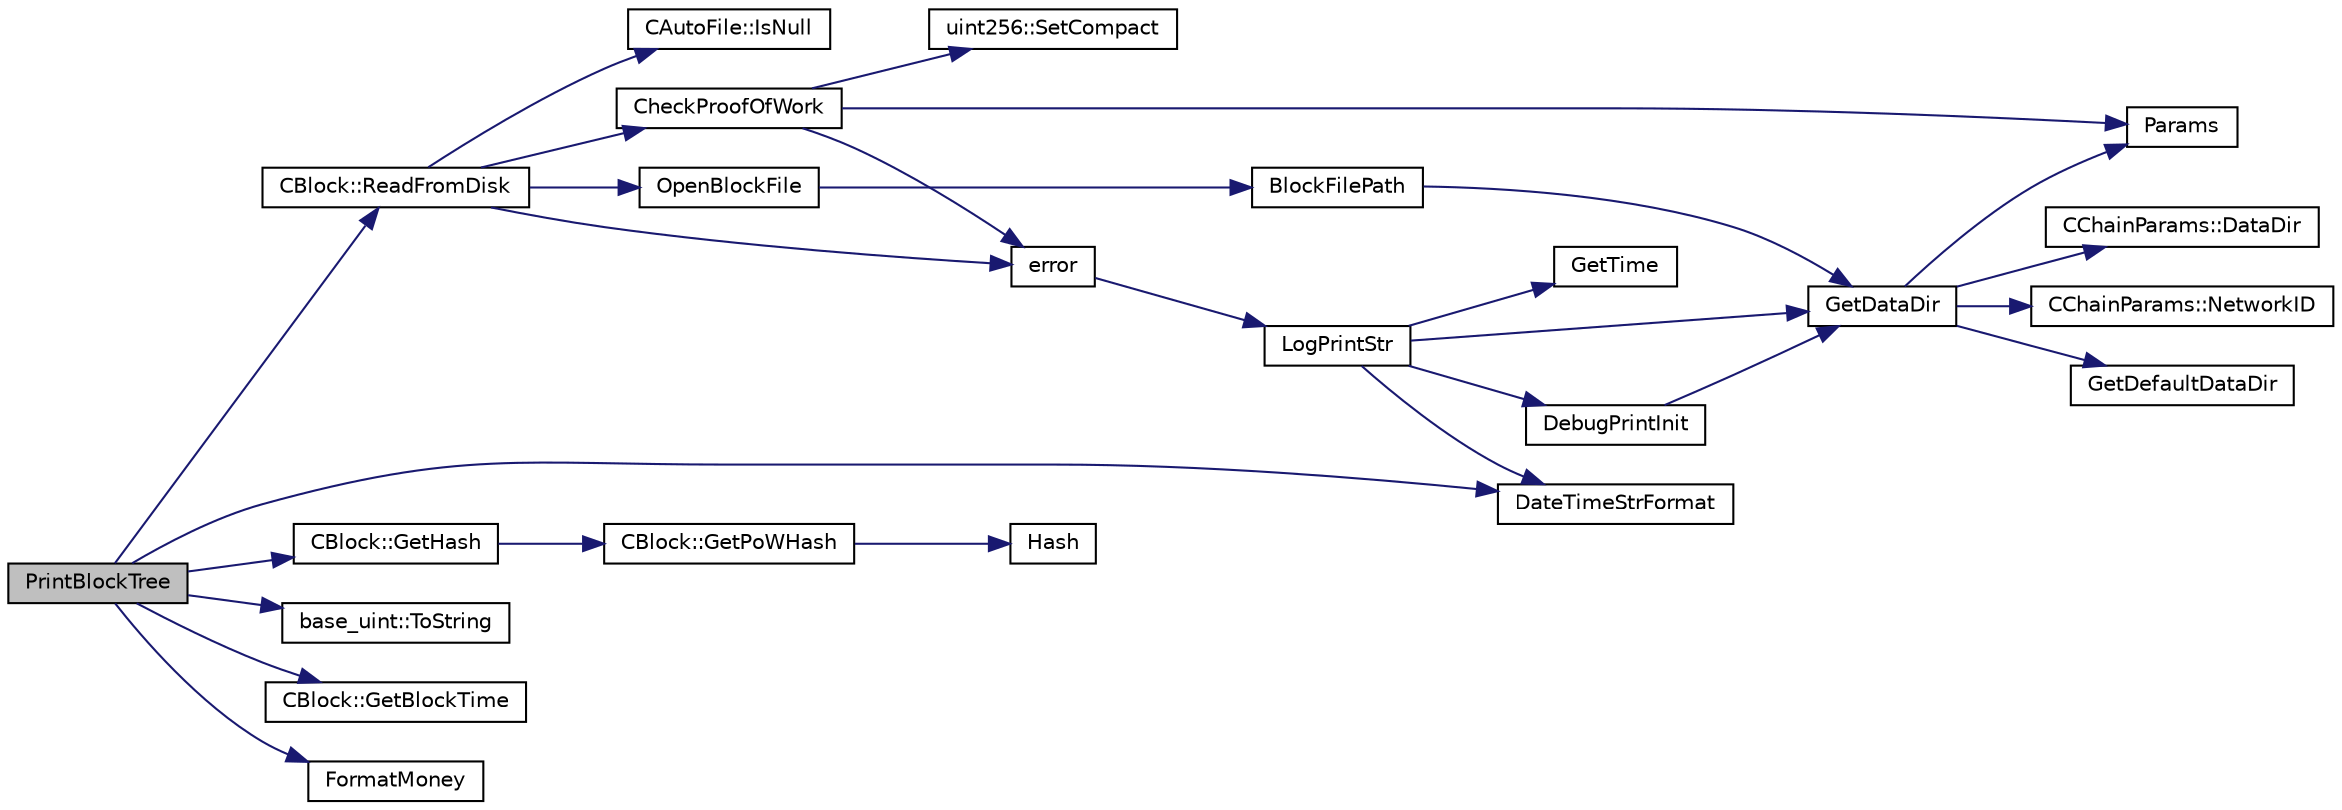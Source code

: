 digraph "PrintBlockTree"
{
  edge [fontname="Helvetica",fontsize="10",labelfontname="Helvetica",labelfontsize="10"];
  node [fontname="Helvetica",fontsize="10",shape=record];
  rankdir="LR";
  Node3318 [label="PrintBlockTree",height=0.2,width=0.4,color="black", fillcolor="grey75", style="filled", fontcolor="black"];
  Node3318 -> Node3319 [color="midnightblue",fontsize="10",style="solid",fontname="Helvetica"];
  Node3319 [label="CBlock::ReadFromDisk",height=0.2,width=0.4,color="black", fillcolor="white", style="filled",URL="$d3/d51/class_c_block.html#a77a1b1e9902e1e557d762f5a5f325cd8"];
  Node3319 -> Node3320 [color="midnightblue",fontsize="10",style="solid",fontname="Helvetica"];
  Node3320 [label="OpenBlockFile",height=0.2,width=0.4,color="black", fillcolor="white", style="filled",URL="$d4/dbf/main_8h.html#acaa494f20aefb99c5f5f9022a97d0040"];
  Node3320 -> Node3321 [color="midnightblue",fontsize="10",style="solid",fontname="Helvetica"];
  Node3321 [label="BlockFilePath",height=0.2,width=0.4,color="black", fillcolor="white", style="filled",URL="$df/d0a/main_8cpp.html#ac8bea30995cabddbc181f7c3b81340f0"];
  Node3321 -> Node3322 [color="midnightblue",fontsize="10",style="solid",fontname="Helvetica"];
  Node3322 [label="GetDataDir",height=0.2,width=0.4,color="black", fillcolor="white", style="filled",URL="$df/d2d/util_8cpp.html#ab83866a054745d4b30a3948a1b44beba"];
  Node3322 -> Node3323 [color="midnightblue",fontsize="10",style="solid",fontname="Helvetica"];
  Node3323 [label="Params",height=0.2,width=0.4,color="black", fillcolor="white", style="filled",URL="$df/dbf/chainparams_8cpp.html#ace5c5b706d71a324a417dd2db394fd4a",tooltip="Return the currently selected parameters. "];
  Node3322 -> Node3324 [color="midnightblue",fontsize="10",style="solid",fontname="Helvetica"];
  Node3324 [label="CChainParams::NetworkID",height=0.2,width=0.4,color="black", fillcolor="white", style="filled",URL="$d1/d4f/class_c_chain_params.html#a90dc493ec0c0325c98c3ac06eb99862b"];
  Node3322 -> Node3325 [color="midnightblue",fontsize="10",style="solid",fontname="Helvetica"];
  Node3325 [label="GetDefaultDataDir",height=0.2,width=0.4,color="black", fillcolor="white", style="filled",URL="$df/d2d/util_8cpp.html#ab272995de020a3bcbf743be630e485c6"];
  Node3322 -> Node3326 [color="midnightblue",fontsize="10",style="solid",fontname="Helvetica"];
  Node3326 [label="CChainParams::DataDir",height=0.2,width=0.4,color="black", fillcolor="white", style="filled",URL="$d1/d4f/class_c_chain_params.html#a959488b5d8e6fe62857940b831d73a78"];
  Node3319 -> Node3327 [color="midnightblue",fontsize="10",style="solid",fontname="Helvetica"];
  Node3327 [label="CAutoFile::IsNull",height=0.2,width=0.4,color="black", fillcolor="white", style="filled",URL="$df/dc9/class_c_auto_file.html#a7fd47268b6d85a89acafdb73559f8e78",tooltip="Return true if the wrapped FILE* is NULL, false otherwise. "];
  Node3319 -> Node3328 [color="midnightblue",fontsize="10",style="solid",fontname="Helvetica"];
  Node3328 [label="error",height=0.2,width=0.4,color="black", fillcolor="white", style="filled",URL="$d8/d3c/util_8h.html#af8985880cf4ef26df0a5aa2ffcb76662"];
  Node3328 -> Node3329 [color="midnightblue",fontsize="10",style="solid",fontname="Helvetica"];
  Node3329 [label="LogPrintStr",height=0.2,width=0.4,color="black", fillcolor="white", style="filled",URL="$d8/d3c/util_8h.html#afd4c3002b2797c0560adddb6af3ca1da"];
  Node3329 -> Node3330 [color="midnightblue",fontsize="10",style="solid",fontname="Helvetica"];
  Node3330 [label="DebugPrintInit",height=0.2,width=0.4,color="black", fillcolor="white", style="filled",URL="$df/d2d/util_8cpp.html#a751ff5f21d880737811136b5e0bcea12"];
  Node3330 -> Node3322 [color="midnightblue",fontsize="10",style="solid",fontname="Helvetica"];
  Node3329 -> Node3322 [color="midnightblue",fontsize="10",style="solid",fontname="Helvetica"];
  Node3329 -> Node3331 [color="midnightblue",fontsize="10",style="solid",fontname="Helvetica"];
  Node3331 [label="DateTimeStrFormat",height=0.2,width=0.4,color="black", fillcolor="white", style="filled",URL="$df/d2d/util_8cpp.html#a749bc6776c8ec72d7c5e4dea56aee415"];
  Node3329 -> Node3332 [color="midnightblue",fontsize="10",style="solid",fontname="Helvetica"];
  Node3332 [label="GetTime",height=0.2,width=0.4,color="black", fillcolor="white", style="filled",URL="$df/d2d/util_8cpp.html#a46fac5fba8ba905b5f9acb364f5d8c6f"];
  Node3319 -> Node3333 [color="midnightblue",fontsize="10",style="solid",fontname="Helvetica"];
  Node3333 [label="CheckProofOfWork",height=0.2,width=0.4,color="black", fillcolor="white", style="filled",URL="$d1/d08/proofs_8cpp.html#a20a76dbc6ac5b8a6e0aaef85522b1069",tooltip="Check whether a block hash satisfies the proof-of-work requirement specified by nBits. "];
  Node3333 -> Node3334 [color="midnightblue",fontsize="10",style="solid",fontname="Helvetica"];
  Node3334 [label="uint256::SetCompact",height=0.2,width=0.4,color="black", fillcolor="white", style="filled",URL="$d2/d86/classuint256.html#a54bc91c8535c43f881bba1fdb11ca7fa",tooltip="The \"compact\" format is a representation of a whole number N using an unsigned 32bit number similar t..."];
  Node3333 -> Node3323 [color="midnightblue",fontsize="10",style="solid",fontname="Helvetica"];
  Node3333 -> Node3328 [color="midnightblue",fontsize="10",style="solid",fontname="Helvetica"];
  Node3318 -> Node3335 [color="midnightblue",fontsize="10",style="solid",fontname="Helvetica"];
  Node3335 [label="CBlock::GetHash",height=0.2,width=0.4,color="black", fillcolor="white", style="filled",URL="$d3/d51/class_c_block.html#a681acf1fa72ec2ed6c83ea5afc14e0f3"];
  Node3335 -> Node3336 [color="midnightblue",fontsize="10",style="solid",fontname="Helvetica"];
  Node3336 [label="CBlock::GetPoWHash",height=0.2,width=0.4,color="black", fillcolor="white", style="filled",URL="$d3/d51/class_c_block.html#af203beb528a62ec30b0453cf5d860044"];
  Node3336 -> Node3337 [color="midnightblue",fontsize="10",style="solid",fontname="Helvetica"];
  Node3337 [label="Hash",height=0.2,width=0.4,color="black", fillcolor="white", style="filled",URL="$db/dfb/hash_8h.html#ab3f6c437460137530d86e09c2c102e99"];
  Node3318 -> Node3338 [color="midnightblue",fontsize="10",style="solid",fontname="Helvetica"];
  Node3338 [label="base_uint::ToString",height=0.2,width=0.4,color="black", fillcolor="white", style="filled",URL="$da/df7/classbase__uint.html#acccba4d9d51a0c36261718ca0cbb293b"];
  Node3318 -> Node3331 [color="midnightblue",fontsize="10",style="solid",fontname="Helvetica"];
  Node3318 -> Node3339 [color="midnightblue",fontsize="10",style="solid",fontname="Helvetica"];
  Node3339 [label="CBlock::GetBlockTime",height=0.2,width=0.4,color="black", fillcolor="white", style="filled",URL="$d3/d51/class_c_block.html#a4fa8201373b08e0ee4b4c678b8f2c4aa"];
  Node3318 -> Node3340 [color="midnightblue",fontsize="10",style="solid",fontname="Helvetica"];
  Node3340 [label="FormatMoney",height=0.2,width=0.4,color="black", fillcolor="white", style="filled",URL="$df/d2d/util_8cpp.html#a3293aaba439017a99a494cbf39fb5681"];
}
